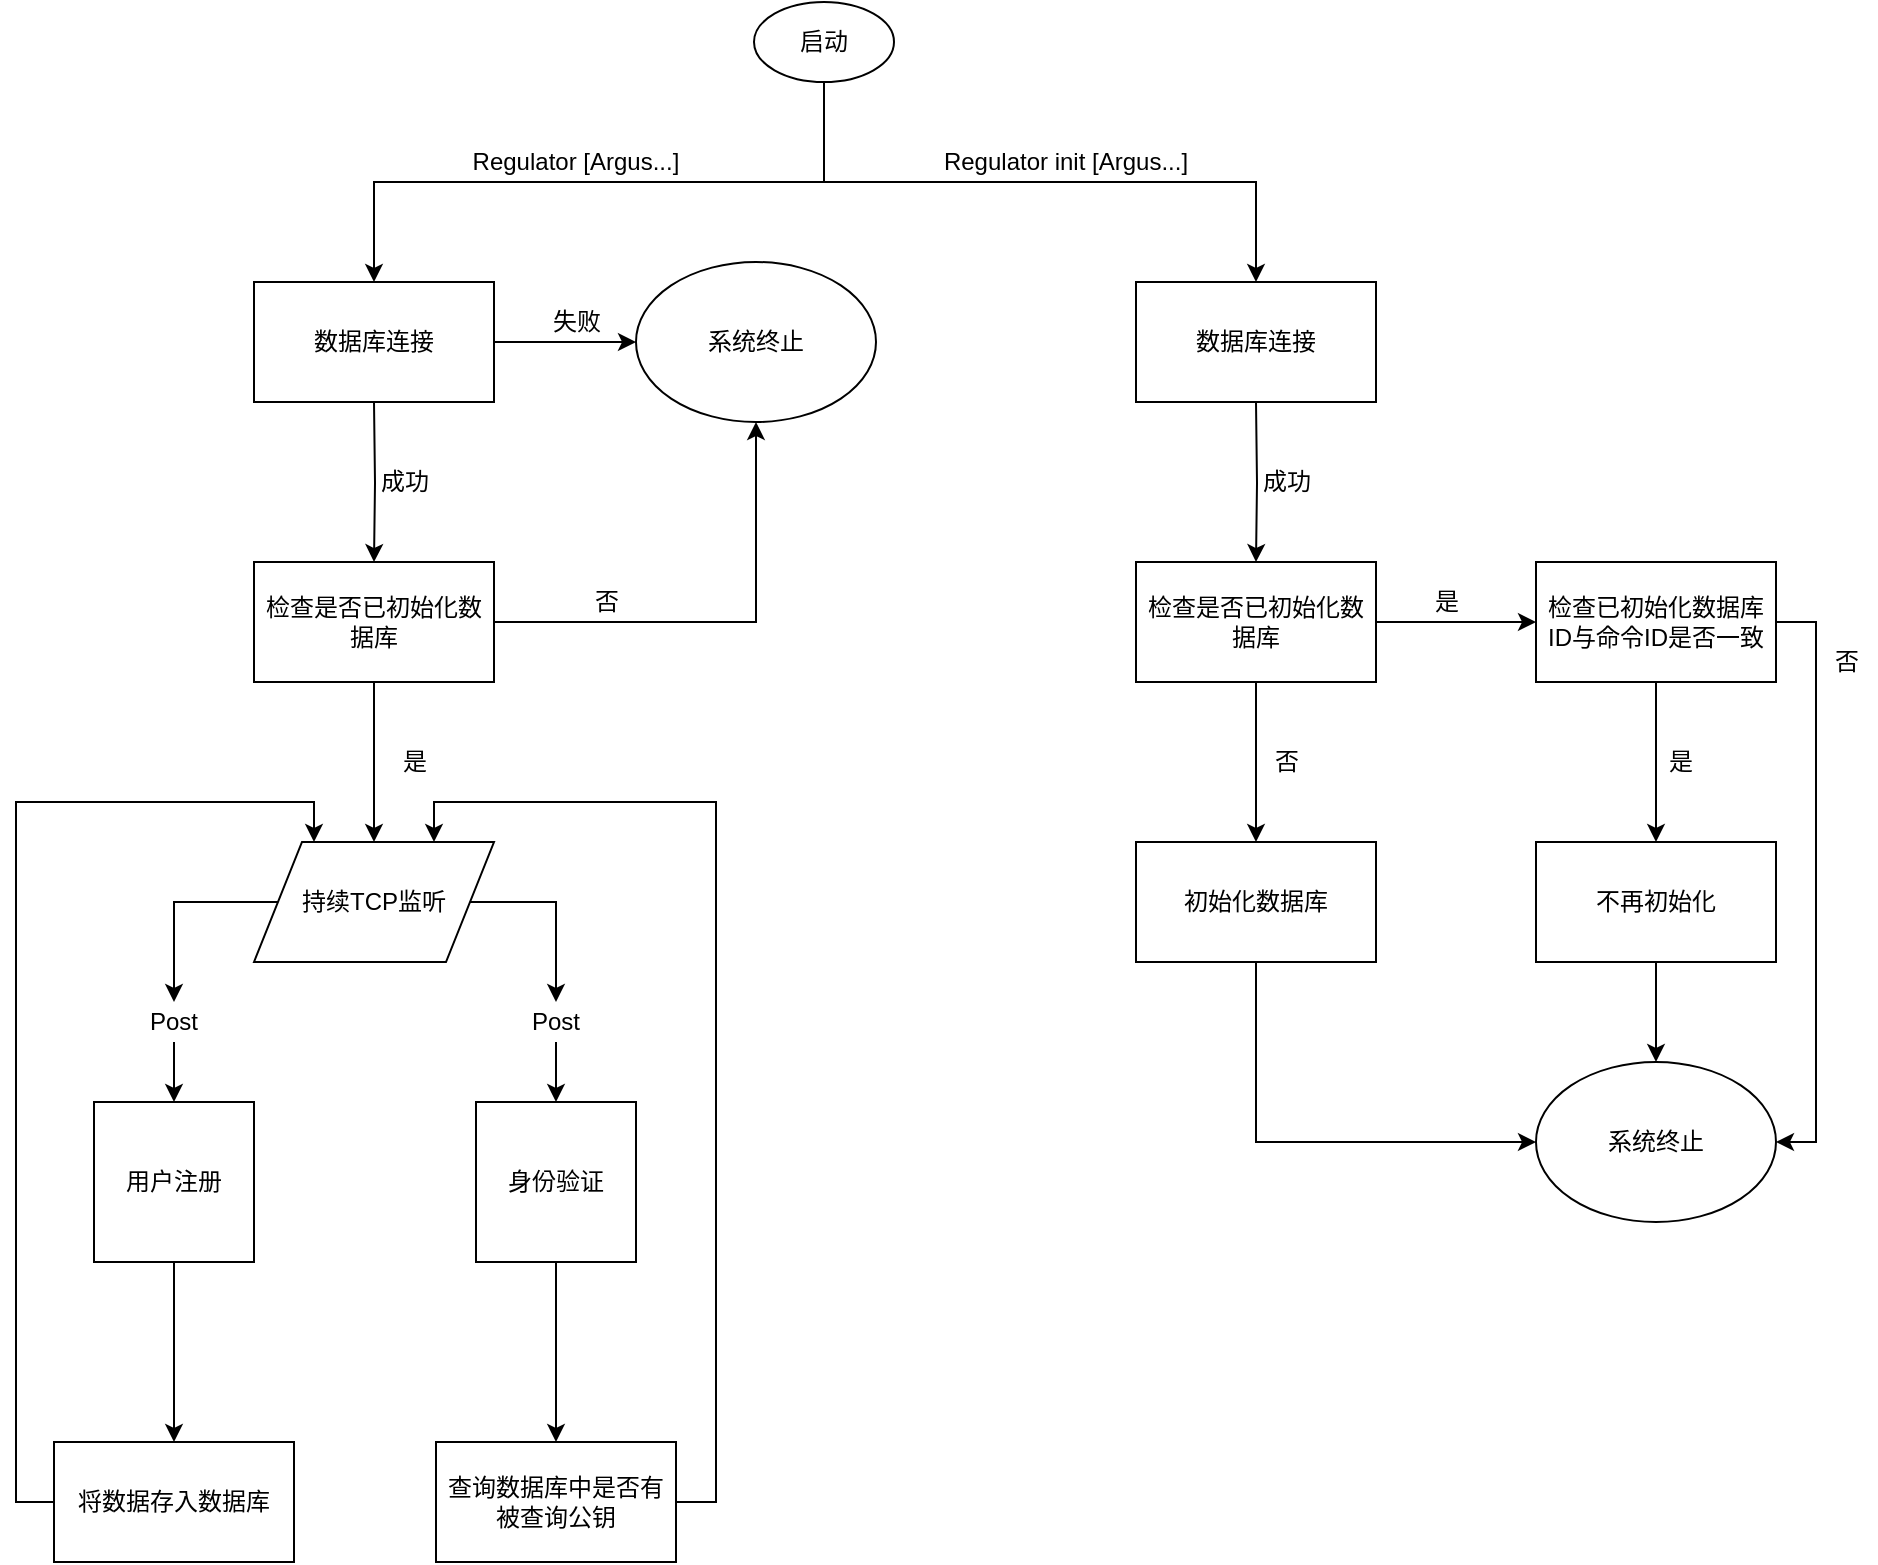 <mxfile version="13.5.1" type="device"><diagram id="C5RBs43oDa-KdzZeNtuy" name="Page-1"><mxGraphModel dx="1346" dy="860" grid="1" gridSize="10" guides="1" tooltips="1" connect="1" arrows="1" fold="1" page="1" pageScale="1" pageWidth="827" pageHeight="1169" math="0" shadow="0"><root><mxCell id="WIyWlLk6GJQsqaUBKTNV-0"/><mxCell id="WIyWlLk6GJQsqaUBKTNV-1" parent="WIyWlLk6GJQsqaUBKTNV-0"/><mxCell id="JgMwD1QGAmNKgmJuibjZ-23" style="edgeStyle=orthogonalEdgeStyle;rounded=0;orthogonalLoop=1;jettySize=auto;html=1;entryX=0.5;entryY=0;entryDx=0;entryDy=0;" edge="1" parent="WIyWlLk6GJQsqaUBKTNV-1" source="JgMwD1QGAmNKgmJuibjZ-0" target="JgMwD1QGAmNKgmJuibjZ-7"><mxGeometry relative="1" as="geometry"><Array as="points"><mxPoint x="414" y="110"/><mxPoint x="189" y="110"/></Array></mxGeometry></mxCell><mxCell id="JgMwD1QGAmNKgmJuibjZ-28" style="edgeStyle=orthogonalEdgeStyle;rounded=0;orthogonalLoop=1;jettySize=auto;html=1;exitX=0.5;exitY=1;exitDx=0;exitDy=0;entryX=0.5;entryY=0;entryDx=0;entryDy=0;" edge="1" parent="WIyWlLk6GJQsqaUBKTNV-1" source="JgMwD1QGAmNKgmJuibjZ-0" target="JgMwD1QGAmNKgmJuibjZ-24"><mxGeometry relative="1" as="geometry"/></mxCell><mxCell id="JgMwD1QGAmNKgmJuibjZ-0" value="启动" style="ellipse;whiteSpace=wrap;html=1;" vertex="1" parent="WIyWlLk6GJQsqaUBKTNV-1"><mxGeometry x="379" y="20" width="70" height="40" as="geometry"/></mxCell><mxCell id="JgMwD1QGAmNKgmJuibjZ-6" value="" style="edgeStyle=orthogonalEdgeStyle;rounded=0;orthogonalLoop=1;jettySize=auto;html=1;" edge="1" parent="WIyWlLk6GJQsqaUBKTNV-1" target="JgMwD1QGAmNKgmJuibjZ-5"><mxGeometry relative="1" as="geometry"><mxPoint x="189" y="220" as="sourcePoint"/></mxGeometry></mxCell><mxCell id="JgMwD1QGAmNKgmJuibjZ-14" value="" style="edgeStyle=orthogonalEdgeStyle;rounded=0;orthogonalLoop=1;jettySize=auto;html=1;" edge="1" parent="WIyWlLk6GJQsqaUBKTNV-1" source="JgMwD1QGAmNKgmJuibjZ-5"><mxGeometry relative="1" as="geometry"><mxPoint x="189" y="440" as="targetPoint"/></mxGeometry></mxCell><mxCell id="JgMwD1QGAmNKgmJuibjZ-49" style="edgeStyle=orthogonalEdgeStyle;rounded=0;orthogonalLoop=1;jettySize=auto;html=1;exitX=1;exitY=0.5;exitDx=0;exitDy=0;entryX=0.5;entryY=1;entryDx=0;entryDy=0;" edge="1" parent="WIyWlLk6GJQsqaUBKTNV-1" source="JgMwD1QGAmNKgmJuibjZ-5" target="JgMwD1QGAmNKgmJuibjZ-9"><mxGeometry relative="1" as="geometry"/></mxCell><mxCell id="JgMwD1QGAmNKgmJuibjZ-5" value="检查是否已初始化数据库" style="whiteSpace=wrap;html=1;" vertex="1" parent="WIyWlLk6GJQsqaUBKTNV-1"><mxGeometry x="129" y="300" width="120" height="60" as="geometry"/></mxCell><mxCell id="JgMwD1QGAmNKgmJuibjZ-10" value="" style="edgeStyle=orthogonalEdgeStyle;rounded=0;orthogonalLoop=1;jettySize=auto;html=1;" edge="1" parent="WIyWlLk6GJQsqaUBKTNV-1" source="JgMwD1QGAmNKgmJuibjZ-7" target="JgMwD1QGAmNKgmJuibjZ-9"><mxGeometry relative="1" as="geometry"/></mxCell><mxCell id="JgMwD1QGAmNKgmJuibjZ-7" value="数据库连接" style="whiteSpace=wrap;html=1;" vertex="1" parent="WIyWlLk6GJQsqaUBKTNV-1"><mxGeometry x="129" y="160" width="120" height="60" as="geometry"/></mxCell><mxCell id="JgMwD1QGAmNKgmJuibjZ-9" value="系统终止" style="ellipse;whiteSpace=wrap;html=1;" vertex="1" parent="WIyWlLk6GJQsqaUBKTNV-1"><mxGeometry x="320" y="150" width="120" height="80" as="geometry"/></mxCell><mxCell id="JgMwD1QGAmNKgmJuibjZ-11" value="失败" style="text;html=1;align=center;verticalAlign=middle;resizable=0;points=[];autosize=1;" vertex="1" parent="WIyWlLk6GJQsqaUBKTNV-1"><mxGeometry x="270" y="170" width="40" height="20" as="geometry"/></mxCell><mxCell id="JgMwD1QGAmNKgmJuibjZ-12" value="成功" style="text;html=1;align=center;verticalAlign=middle;resizable=0;points=[];autosize=1;" vertex="1" parent="WIyWlLk6GJQsqaUBKTNV-1"><mxGeometry x="184" y="250" width="40" height="20" as="geometry"/></mxCell><mxCell id="JgMwD1QGAmNKgmJuibjZ-15" value="是" style="text;html=1;align=center;verticalAlign=middle;resizable=0;points=[];autosize=1;" vertex="1" parent="WIyWlLk6GJQsqaUBKTNV-1"><mxGeometry x="194" y="390" width="30" height="20" as="geometry"/></mxCell><mxCell id="JgMwD1QGAmNKgmJuibjZ-24" value="数据库连接" style="whiteSpace=wrap;html=1;" vertex="1" parent="WIyWlLk6GJQsqaUBKTNV-1"><mxGeometry x="570" y="160" width="120" height="60" as="geometry"/></mxCell><mxCell id="JgMwD1QGAmNKgmJuibjZ-26" value="Regulator [Argus...]" style="text;html=1;strokeColor=none;fillColor=none;align=center;verticalAlign=middle;whiteSpace=wrap;rounded=0;" vertex="1" parent="WIyWlLk6GJQsqaUBKTNV-1"><mxGeometry x="215" y="90" width="150" height="20" as="geometry"/></mxCell><mxCell id="JgMwD1QGAmNKgmJuibjZ-27" value="Regulator init [Argus...]" style="text;html=1;strokeColor=none;fillColor=none;align=center;verticalAlign=middle;whiteSpace=wrap;rounded=0;" vertex="1" parent="WIyWlLk6GJQsqaUBKTNV-1"><mxGeometry x="460" y="90" width="150" height="20" as="geometry"/></mxCell><mxCell id="JgMwD1QGAmNKgmJuibjZ-29" value="" style="edgeStyle=orthogonalEdgeStyle;rounded=0;orthogonalLoop=1;jettySize=auto;html=1;" edge="1" parent="WIyWlLk6GJQsqaUBKTNV-1" target="JgMwD1QGAmNKgmJuibjZ-30"><mxGeometry relative="1" as="geometry"><mxPoint x="630" y="220" as="sourcePoint"/></mxGeometry></mxCell><mxCell id="JgMwD1QGAmNKgmJuibjZ-33" value="" style="edgeStyle=orthogonalEdgeStyle;rounded=0;orthogonalLoop=1;jettySize=auto;html=1;" edge="1" parent="WIyWlLk6GJQsqaUBKTNV-1" source="JgMwD1QGAmNKgmJuibjZ-30" target="JgMwD1QGAmNKgmJuibjZ-32"><mxGeometry relative="1" as="geometry"/></mxCell><mxCell id="JgMwD1QGAmNKgmJuibjZ-46" value="" style="edgeStyle=orthogonalEdgeStyle;rounded=0;orthogonalLoop=1;jettySize=auto;html=1;" edge="1" parent="WIyWlLk6GJQsqaUBKTNV-1" source="JgMwD1QGAmNKgmJuibjZ-30" target="JgMwD1QGAmNKgmJuibjZ-45"><mxGeometry relative="1" as="geometry"/></mxCell><mxCell id="JgMwD1QGAmNKgmJuibjZ-30" value="检查是否已初始化数据库" style="whiteSpace=wrap;html=1;" vertex="1" parent="WIyWlLk6GJQsqaUBKTNV-1"><mxGeometry x="570" y="300" width="120" height="60" as="geometry"/></mxCell><mxCell id="JgMwD1QGAmNKgmJuibjZ-31" value="成功" style="text;html=1;align=center;verticalAlign=middle;resizable=0;points=[];autosize=1;" vertex="1" parent="WIyWlLk6GJQsqaUBKTNV-1"><mxGeometry x="625" y="250" width="40" height="20" as="geometry"/></mxCell><mxCell id="JgMwD1QGAmNKgmJuibjZ-39" value="" style="edgeStyle=orthogonalEdgeStyle;rounded=0;orthogonalLoop=1;jettySize=auto;html=1;" edge="1" parent="WIyWlLk6GJQsqaUBKTNV-1" source="JgMwD1QGAmNKgmJuibjZ-32"><mxGeometry relative="1" as="geometry"><mxPoint x="830" y="440" as="targetPoint"/></mxGeometry></mxCell><mxCell id="JgMwD1QGAmNKgmJuibjZ-44" style="edgeStyle=orthogonalEdgeStyle;rounded=0;orthogonalLoop=1;jettySize=auto;html=1;exitX=1;exitY=0.5;exitDx=0;exitDy=0;entryX=1;entryY=0.5;entryDx=0;entryDy=0;" edge="1" parent="WIyWlLk6GJQsqaUBKTNV-1" source="JgMwD1QGAmNKgmJuibjZ-32" target="JgMwD1QGAmNKgmJuibjZ-35"><mxGeometry relative="1" as="geometry"/></mxCell><mxCell id="JgMwD1QGAmNKgmJuibjZ-32" value="检查已初始化数据库ID与命令ID是否一致" style="whiteSpace=wrap;html=1;" vertex="1" parent="WIyWlLk6GJQsqaUBKTNV-1"><mxGeometry x="770" y="300" width="120" height="60" as="geometry"/></mxCell><mxCell id="JgMwD1QGAmNKgmJuibjZ-34" value="是" style="text;html=1;align=center;verticalAlign=middle;resizable=0;points=[];autosize=1;" vertex="1" parent="WIyWlLk6GJQsqaUBKTNV-1"><mxGeometry x="710" y="310" width="30" height="20" as="geometry"/></mxCell><mxCell id="JgMwD1QGAmNKgmJuibjZ-35" value="系统终止" style="ellipse;whiteSpace=wrap;html=1;" vertex="1" parent="WIyWlLk6GJQsqaUBKTNV-1"><mxGeometry x="770" y="550" width="120" height="80" as="geometry"/></mxCell><mxCell id="JgMwD1QGAmNKgmJuibjZ-37" value="是" style="text;html=1;align=center;verticalAlign=middle;resizable=0;points=[];autosize=1;" vertex="1" parent="WIyWlLk6GJQsqaUBKTNV-1"><mxGeometry x="827" y="390" width="30" height="20" as="geometry"/></mxCell><mxCell id="JgMwD1QGAmNKgmJuibjZ-40" value="否" style="text;html=1;align=center;verticalAlign=middle;resizable=0;points=[];autosize=1;" vertex="1" parent="WIyWlLk6GJQsqaUBKTNV-1"><mxGeometry x="910" y="340" width="30" height="20" as="geometry"/></mxCell><mxCell id="JgMwD1QGAmNKgmJuibjZ-43" value="" style="edgeStyle=orthogonalEdgeStyle;rounded=0;orthogonalLoop=1;jettySize=auto;html=1;" edge="1" parent="WIyWlLk6GJQsqaUBKTNV-1" source="JgMwD1QGAmNKgmJuibjZ-42" target="JgMwD1QGAmNKgmJuibjZ-35"><mxGeometry relative="1" as="geometry"/></mxCell><mxCell id="JgMwD1QGAmNKgmJuibjZ-42" value="不再初始化" style="whiteSpace=wrap;html=1;" vertex="1" parent="WIyWlLk6GJQsqaUBKTNV-1"><mxGeometry x="770" y="440" width="120" height="60" as="geometry"/></mxCell><mxCell id="JgMwD1QGAmNKgmJuibjZ-48" style="edgeStyle=orthogonalEdgeStyle;rounded=0;orthogonalLoop=1;jettySize=auto;html=1;exitX=0.5;exitY=1;exitDx=0;exitDy=0;entryX=0;entryY=0.5;entryDx=0;entryDy=0;" edge="1" parent="WIyWlLk6GJQsqaUBKTNV-1" source="JgMwD1QGAmNKgmJuibjZ-45" target="JgMwD1QGAmNKgmJuibjZ-35"><mxGeometry relative="1" as="geometry"/></mxCell><mxCell id="JgMwD1QGAmNKgmJuibjZ-45" value="初始化数据库" style="whiteSpace=wrap;html=1;" vertex="1" parent="WIyWlLk6GJQsqaUBKTNV-1"><mxGeometry x="570" y="440" width="120" height="60" as="geometry"/></mxCell><mxCell id="JgMwD1QGAmNKgmJuibjZ-47" value="否" style="text;html=1;align=center;verticalAlign=middle;resizable=0;points=[];autosize=1;" vertex="1" parent="WIyWlLk6GJQsqaUBKTNV-1"><mxGeometry x="630" y="390" width="30" height="20" as="geometry"/></mxCell><mxCell id="JgMwD1QGAmNKgmJuibjZ-50" value="否" style="text;html=1;align=center;verticalAlign=middle;resizable=0;points=[];autosize=1;" vertex="1" parent="WIyWlLk6GJQsqaUBKTNV-1"><mxGeometry x="290" y="310" width="30" height="20" as="geometry"/></mxCell><mxCell id="JgMwD1QGAmNKgmJuibjZ-55" style="edgeStyle=orthogonalEdgeStyle;rounded=0;orthogonalLoop=1;jettySize=auto;html=1;entryX=0.5;entryY=0;entryDx=0;entryDy=0;" edge="1" parent="WIyWlLk6GJQsqaUBKTNV-1" source="JgMwD1QGAmNKgmJuibjZ-58" target="JgMwD1QGAmNKgmJuibjZ-53"><mxGeometry relative="1" as="geometry"/></mxCell><mxCell id="JgMwD1QGAmNKgmJuibjZ-56" style="edgeStyle=orthogonalEdgeStyle;rounded=0;orthogonalLoop=1;jettySize=auto;html=1;entryX=0.5;entryY=0;entryDx=0;entryDy=0;" edge="1" parent="WIyWlLk6GJQsqaUBKTNV-1" source="JgMwD1QGAmNKgmJuibjZ-57" target="JgMwD1QGAmNKgmJuibjZ-54"><mxGeometry relative="1" as="geometry"/></mxCell><mxCell id="JgMwD1QGAmNKgmJuibjZ-51" value="&lt;span&gt;持续TCP监听&lt;/span&gt;" style="shape=parallelogram;perimeter=parallelogramPerimeter;whiteSpace=wrap;html=1;" vertex="1" parent="WIyWlLk6GJQsqaUBKTNV-1"><mxGeometry x="129" y="440" width="120" height="60" as="geometry"/></mxCell><mxCell id="JgMwD1QGAmNKgmJuibjZ-63" value="" style="edgeStyle=orthogonalEdgeStyle;rounded=0;orthogonalLoop=1;jettySize=auto;html=1;" edge="1" parent="WIyWlLk6GJQsqaUBKTNV-1" source="JgMwD1QGAmNKgmJuibjZ-53" target="JgMwD1QGAmNKgmJuibjZ-62"><mxGeometry relative="1" as="geometry"/></mxCell><mxCell id="JgMwD1QGAmNKgmJuibjZ-53" value="用户注册" style="whiteSpace=wrap;html=1;aspect=fixed;" vertex="1" parent="WIyWlLk6GJQsqaUBKTNV-1"><mxGeometry x="49" y="570" width="80" height="80" as="geometry"/></mxCell><mxCell id="JgMwD1QGAmNKgmJuibjZ-65" value="" style="edgeStyle=orthogonalEdgeStyle;rounded=0;orthogonalLoop=1;jettySize=auto;html=1;" edge="1" parent="WIyWlLk6GJQsqaUBKTNV-1" source="JgMwD1QGAmNKgmJuibjZ-54" target="JgMwD1QGAmNKgmJuibjZ-64"><mxGeometry relative="1" as="geometry"/></mxCell><mxCell id="JgMwD1QGAmNKgmJuibjZ-54" value="身份验证" style="whiteSpace=wrap;html=1;aspect=fixed;" vertex="1" parent="WIyWlLk6GJQsqaUBKTNV-1"><mxGeometry x="240" y="570" width="80" height="80" as="geometry"/></mxCell><mxCell id="JgMwD1QGAmNKgmJuibjZ-58" value="Post" style="text;html=1;strokeColor=none;fillColor=none;align=center;verticalAlign=middle;whiteSpace=wrap;rounded=0;" vertex="1" parent="WIyWlLk6GJQsqaUBKTNV-1"><mxGeometry x="69" y="520" width="40" height="20" as="geometry"/></mxCell><mxCell id="JgMwD1QGAmNKgmJuibjZ-60" style="edgeStyle=orthogonalEdgeStyle;rounded=0;orthogonalLoop=1;jettySize=auto;html=1;entryX=0.5;entryY=0;entryDx=0;entryDy=0;" edge="1" parent="WIyWlLk6GJQsqaUBKTNV-1" source="JgMwD1QGAmNKgmJuibjZ-51" target="JgMwD1QGAmNKgmJuibjZ-58"><mxGeometry relative="1" as="geometry"><mxPoint x="189" y="500" as="sourcePoint"/><mxPoint x="89" y="570" as="targetPoint"/></mxGeometry></mxCell><mxCell id="JgMwD1QGAmNKgmJuibjZ-57" value="Post" style="text;html=1;strokeColor=none;fillColor=none;align=center;verticalAlign=middle;whiteSpace=wrap;rounded=0;" vertex="1" parent="WIyWlLk6GJQsqaUBKTNV-1"><mxGeometry x="260" y="520" width="40" height="20" as="geometry"/></mxCell><mxCell id="JgMwD1QGAmNKgmJuibjZ-61" style="edgeStyle=orthogonalEdgeStyle;rounded=0;orthogonalLoop=1;jettySize=auto;html=1;entryX=0.5;entryY=0;entryDx=0;entryDy=0;" edge="1" parent="WIyWlLk6GJQsqaUBKTNV-1" source="JgMwD1QGAmNKgmJuibjZ-51" target="JgMwD1QGAmNKgmJuibjZ-57"><mxGeometry relative="1" as="geometry"><mxPoint x="189" y="500" as="sourcePoint"/><mxPoint x="280" y="570" as="targetPoint"/></mxGeometry></mxCell><mxCell id="JgMwD1QGAmNKgmJuibjZ-66" style="edgeStyle=orthogonalEdgeStyle;rounded=0;orthogonalLoop=1;jettySize=auto;html=1;entryX=0.25;entryY=0;entryDx=0;entryDy=0;" edge="1" parent="WIyWlLk6GJQsqaUBKTNV-1" source="JgMwD1QGAmNKgmJuibjZ-62" target="JgMwD1QGAmNKgmJuibjZ-51"><mxGeometry relative="1" as="geometry"><Array as="points"><mxPoint x="10" y="770"/><mxPoint x="10" y="420"/><mxPoint x="159" y="420"/></Array></mxGeometry></mxCell><mxCell id="JgMwD1QGAmNKgmJuibjZ-62" value="将数据存入数据库" style="whiteSpace=wrap;html=1;" vertex="1" parent="WIyWlLk6GJQsqaUBKTNV-1"><mxGeometry x="29" y="740" width="120" height="60" as="geometry"/></mxCell><mxCell id="JgMwD1QGAmNKgmJuibjZ-67" style="edgeStyle=orthogonalEdgeStyle;rounded=0;orthogonalLoop=1;jettySize=auto;html=1;exitX=1;exitY=0.5;exitDx=0;exitDy=0;entryX=0.75;entryY=0;entryDx=0;entryDy=0;" edge="1" parent="WIyWlLk6GJQsqaUBKTNV-1" source="JgMwD1QGAmNKgmJuibjZ-64" target="JgMwD1QGAmNKgmJuibjZ-51"><mxGeometry relative="1" as="geometry"/></mxCell><mxCell id="JgMwD1QGAmNKgmJuibjZ-64" value="查询数据库中是否有被查询公钥" style="whiteSpace=wrap;html=1;" vertex="1" parent="WIyWlLk6GJQsqaUBKTNV-1"><mxGeometry x="220" y="740" width="120" height="60" as="geometry"/></mxCell></root></mxGraphModel></diagram></mxfile>